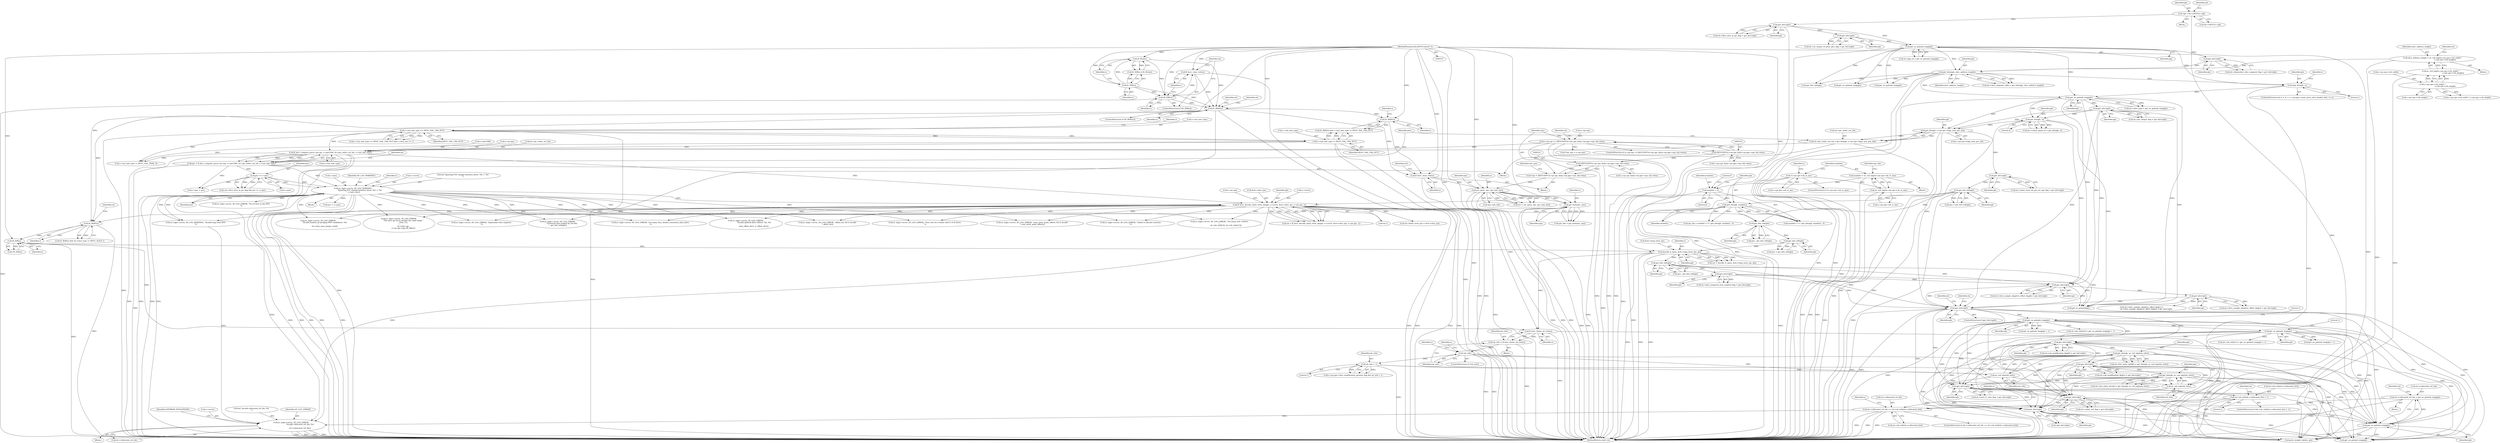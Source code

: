 digraph "0_FFmpeg_54655623a82632e7624714d7b2a3e039dc5faa7e_0@pointer" {
"1001423" [label="(Call,sh->collocated_ref_idx >= sh->nb_refs[sh->collocated_list])"];
"1001416" [label="(Call,sh->collocated_ref_idx = get_ue_golomb_long(gb))"];
"1001420" [label="(Call,get_ue_golomb_long(gb))"];
"1001176" [label="(Call,get_ue_golomb_long(gb))"];
"1001160" [label="(Call,get_ue_golomb_long(gb))"];
"1001150" [label="(Call,get_bits1(gb))"];
"1000699" [label="(Call,get_bits(gb, 2))"];
"1000617" [label="(Call,get_ue_golomb_long(gb))"];
"1000610" [label="(Call,skip_bits(gb, 1))"];
"1000511" [label="(Call,get_bitsz(gb, slice_address_length))"];
"1000487" [label="(Call,get_bits1(gb))"];
"1000201" [label="(Call,get_ue_golomb_long(gb))"];
"1000132" [label="(Call,get_bits1(gb))"];
"1000111" [label="(Call,*gb = &s->HEVClc->gb)"];
"1000195" [label="(Call,get_bits1(gb))"];
"1000489" [label="(Call,slice_address_length = av_ceil_log2(s->ps.sps->ctb_width *\n                                            s->ps.sps->ctb_height))"];
"1000491" [label="(Call,av_ceil_log2(s->ps.sps->ctb_width *\n                                            s->ps.sps->ctb_height))"];
"1000492" [label="(Call,s->ps.sps->ctb_width *\n                                            s->ps.sps->ctb_height)"];
"1000685" [label="(Call,get_bits1(gb))"];
"1001065" [label="(Call,get_bits1(gb))"];
"1001042" [label="(Call,get_bits1(gb))"];
"1000932" [label="(Call,get_bits_left(gb))"];
"1000898" [label="(Call,decode_lt_rps(s, &sh->long_term_rps, gb))"];
"1000704" [label="(Call,IS_IDR(s))"];
"1000652" [label="(Call,IS_IRAP(s))"];
"1000189" [label="(Call,IS_IRAP(s))"];
"1000181" [label="(Call,ff_hevc_clear_refs(s))"];
"1000179" [label="(Call,IS_IDR(s))"];
"1000156" [label="(Call,IS_BLA(s))"];
"1000154" [label="(Call,IS_IDR(s))"];
"1000108" [label="(MethodParameterIn,HEVCContext *s)"];
"1000431" [label="(Call,get_format(s, sps))"];
"1000417" [label="(Call,set_sps(s, sps, sps->pix_fmt))"];
"1000413" [label="(Call,ff_hevc_clear_refs(s))"];
"1000360" [label="(Call,IS_IRAP(s))"];
"1000328" [label="(Call,*sps = (HEVCSPS*)s->ps.sps_list[s->ps.pps->sps_id]->data)"];
"1000330" [label="(Call,(HEVCSPS*)s->ps.sps_list[s->ps.pps->sps_id]->data)"];
"1000309" [label="(Call,(HEVCSPS*)s->ps.sps_list[s->ps.pps->sps_id]->data)"];
"1000894" [label="(Call,get_bits_left(gb))"];
"1000890" [label="(Call,get_bits_left(gb))"];
"1000866" [label="(Call,get_bits(gb, numbits))"];
"1000789" [label="(Call,get_bits_left(gb))"];
"1000785" [label="(Call,get_bits1(gb))"];
"1000713" [label="(Call,get_bits(gb, s->ps.sps->log2_max_poc_lsb))"];
"1000863" [label="(Call,numbits > 0)"];
"1000850" [label="(Call,numbits = av_ceil_log2(s->ps.sps->nb_st_rps))"];
"1000852" [label="(Call,av_ceil_log2(s->ps.sps->nb_st_rps))"];
"1000833" [label="(Call,!s->ps.sps->nb_st_rps)"];
"1000799" [label="(Call,ff_hevc_decode_short_term_rps(gb, s->avctx, &sh->slice_rps, s->ps.sps, 1))"];
"1000751" [label="(Call,av_log(s->avctx, AV_LOG_WARNING,\n                       \"Ignoring POC change between slices: %d -> %d\n\", s->poc, poc))"];
"1000745" [label="(Call,poc != s->poc)"];
"1000722" [label="(Call,poc = ff_hevc_compute_poc(s->ps.sps, s->pocTid0, sh->pic_order_cnt_lsb, s->nal_unit_type))"];
"1000724" [label="(Call,ff_hevc_compute_poc(s->ps.sps, s->pocTid0, sh->pic_order_cnt_lsb, s->nal_unit_type))"];
"1000303" [label="(Call,s->ps.sps != (HEVCSPS*)s->ps.sps_list[s->ps.pps->sps_id]->data)"];
"1000709" [label="(Call,sh->pic_order_cnt_lsb = get_bits(gb, s->ps.sps->log2_max_poc_lsb))"];
"1000287" [label="(Call,s->nal_unit_type == HEVC_NAL_CRA_NUT)"];
"1000362" [label="(Call,s->nal_unit_type != HEVC_NAL_CRA_NUT)"];
"1000946" [label="(Call,get_bits1(gb))"];
"1001341" [label="(Call,get_bits(gb, av_ceil_log2(nb_refs)))"];
"1001310" [label="(Call,get_bits1(gb))"];
"1001293" [label="(Call,get_bits(gb, av_ceil_log2(nb_refs)))"];
"1001263" [label="(Call,get_bits1(gb))"];
"1001295" [label="(Call,av_ceil_log2(nb_refs))"];
"1001253" [label="(Call,nb_refs > 1)"];
"1001233" [label="(Call,!nb_refs)"];
"1001228" [label="(Call,nb_refs = ff_hevc_frame_nb_refs(s))"];
"1001230" [label="(Call,ff_hevc_frame_nb_refs(s))"];
"1001343" [label="(Call,av_ceil_log2(nb_refs))"];
"1001403" [label="(Call,get_bits1(gb))"];
"1001355" [label="(Call,get_bits1(gb))"];
"1001369" [label="(Call,get_bits1(gb))"];
"1001406" [label="(Call,sh->nb_refs[sh->collocated_list] > 1)"];
"1001435" [label="(Call,av_log(s->avctx, AV_LOG_ERROR,\n                               \"Invalid collocated_ref_idx: %d.\n\",\n                               sh->collocated_ref_idx))"];
"1001808" [label="(Call,get_ue_golomb_long(gb))"];
"1000904" [label="(Identifier,gb)"];
"1000704" [label="(Call,IS_IDR(s))"];
"1000487" [label="(Call,get_bits1(gb))"];
"1000799" [label="(Call,ff_hevc_decode_short_term_rps(gb, s->avctx, &sh->slice_rps, s->ps.sps, 1))"];
"1001294" [label="(Identifier,gb)"];
"1000705" [label="(Identifier,s)"];
"1001264" [label="(Identifier,gb)"];
"1000202" [label="(Identifier,gb)"];
"1001232" [label="(ControlStructure,if (!nb_refs))"];
"1000609" [label="(Identifier,i)"];
"1001423" [label="(Call,sh->collocated_ref_idx >= sh->nb_refs[sh->collocated_list])"];
"1001523" [label="(Call,get_se_golomb(gb))"];
"1000756" [label="(Literal,\"Ignoring POC change between slices: %d -> %d\n\")"];
"1000891" [label="(Identifier,gb)"];
"1001434" [label="(Block,)"];
"1000418" [label="(Identifier,s)"];
"1000132" [label="(Call,get_bits1(gb))"];
"1000201" [label="(Call,get_ue_golomb_long(gb))"];
"1001178" [label="(Literal,1)"];
"1000611" [label="(Identifier,gb)"];
"1000431" [label="(Call,get_format(s, sps))"];
"1000895" [label="(Identifier,gb)"];
"1000155" [label="(Identifier,s)"];
"1001231" [label="(Identifier,s)"];
"1001452" [label="(Identifier,s)"];
"1001310" [label="(Call,get_bits1(gb))"];
"1000757" [label="(Call,s->poc)"];
"1001435" [label="(Call,av_log(s->avctx, AV_LOG_ERROR,\n                               \"Invalid collocated_ref_idx: %d.\n\",\n                               sh->collocated_ref_idx))"];
"1001257" [label="(Call,sh->rpl_modification_flag[0] = get_bits1(gb))"];
"1001402" [label="(Call,!get_bits1(gb))"];
"1000797" [label="(Call,ret = ff_hevc_decode_short_term_rps(gb, s->avctx, &sh->slice_rps, s->ps.sps, 1))"];
"1000302" [label="(ControlStructure,if (s->ps.sps != (HEVCSPS*)s->ps.sps_list[s->ps.pps->sps_id]->data))"];
"1000128" [label="(Call,sh->first_slice_in_pic_flag = get_bits1(gb))"];
"1000755" [label="(Identifier,AV_LOG_WARNING)"];
"1000612" [label="(Literal,1)"];
"1000898" [label="(Call,decode_lt_rps(s, &sh->long_term_rps, gb))"];
"1000786" [label="(Identifier,gb)"];
"1000776" [label="(Call,s->poc = poc)"];
"1000743" [label="(Identifier,sh)"];
"1001420" [label="(Call,get_ue_golomb_long(gb))"];
"1000700" [label="(Identifier,gb)"];
"1000332" [label="(Call,s->ps.sps_list[s->ps.pps->sps_id]->data)"];
"1000723" [label="(Identifier,poc)"];
"1001440" [label="(Literal,\"Invalid collocated_ref_idx: %d.\n\")"];
"1002030" [label="(Call,get_ue_golomb_long(gb))"];
"1000656" [label="(Identifier,sh)"];
"1000493" [label="(Call,s->ps.sps->ctb_width)"];
"1001036" [label="(Call,sh->slice_sample_adaptive_offset_flag[0] = get_bits1(gb))"];
"1000483" [label="(Call,sh->dependent_slice_segment_flag = get_bits1(gb))"];
"1000652" [label="(Call,IS_IRAP(s))"];
"1000361" [label="(Identifier,s)"];
"1000112" [label="(Identifier,gb)"];
"1001161" [label="(Identifier,gb)"];
"1000489" [label="(Call,slice_address_length = av_ceil_log2(s->ps.sps->ctb_width *\n                                            s->ps.sps->ctb_height))"];
"1000787" [label="(Call,pos = get_bits_left(gb))"];
"1000179" [label="(Call,IS_IDR(s))"];
"1000195" [label="(Call,get_bits1(gb))"];
"1001415" [label="(Block,)"];
"1001115" [label="(Block,)"];
"1000154" [label="(Call,IS_IDR(s))"];
"1001439" [label="(Identifier,AV_LOG_ERROR)"];
"1001445" [label="(Identifier,AVERROR_INVALIDDATA)"];
"1001253" [label="(Call,nb_refs > 1)"];
"1000193" [label="(Identifier,sh)"];
"1000491" [label="(Call,av_ceil_log2(s->ps.sps->ctb_width *\n                                            s->ps.sps->ctb_height))"];
"1000500" [label="(Call,s->ps.sps->ctb_height)"];
"1000725" [label="(Call,s->ps.sps)"];
"1000291" [label="(Identifier,HEVC_NAL_CRA_NUT)"];
"1001478" [label="(Call,pred_weight_table(s, gb))"];
"1001249" [label="(Identifier,s)"];
"1000781" [label="(Call,sh->short_term_ref_pic_set_sps_flag = get_bits1(gb))"];
"1000790" [label="(Identifier,gb)"];
"1000801" [label="(Call,s->avctx)"];
"1001149" [label="(ControlStructure,if (get_bits1(gb)))"];
"1000311" [label="(Call,s->ps.sps_list[s->ps.pps->sps_id]->data)"];
"1000699" [label="(Call,get_bits(gb, 2))"];
"1000760" [label="(Identifier,poc)"];
"1001066" [label="(Identifier,gb)"];
"1000713" [label="(Call,get_bits(gb, s->ps.sps->log2_max_poc_lsb))"];
"1000851" [label="(Identifier,numbits)"];
"1001441" [label="(Call,sh->collocated_ref_idx)"];
"1001238" [label="(Identifier,s)"];
"1000294" [label="(Identifier,s)"];
"1000864" [label="(Identifier,numbits)"];
"1001369" [label="(Call,get_bits1(gb))"];
"1000432" [label="(Identifier,s)"];
"1000681" [label="(Call,sh->pic_output_flag = get_bits1(gb))"];
"1000813" [label="(Literal,1)"];
"1001424" [label="(Call,sh->collocated_ref_idx)"];
"1001176" [label="(Call,get_ue_golomb_long(gb))"];
"1001858" [label="(Call,av_log(s->avctx, AV_LOG_ERROR, \"offset_len %d is invalid\n\", offset_len))"];
"1001233" [label="(Call,!nb_refs)"];
"1001162" [label="(Literal,1)"];
"1001236" [label="(Call,av_log(s->avctx, AV_LOG_ERROR, \"Zero refs for a frame with P or B slices.\n\"))"];
"1000288" [label="(Call,s->nal_unit_type)"];
"1000366" [label="(Identifier,HEVC_NAL_CRA_NUT)"];
"1001295" [label="(Call,av_ceil_log2(nb_refs))"];
"1001255" [label="(Literal,1)"];
"1000867" [label="(Identifier,gb)"];
"1002033" [label="(Call,av_log(s->avctx, AV_LOG_ERROR, \"too many slice_header_extension_data_bytes\n\"))"];
"1000947" [label="(Identifier,gb)"];
"1000709" [label="(Call,sh->pic_order_cnt_lsb = get_bits(gb, s->ps.sps->log2_max_poc_lsb))"];
"1000842" [label="(Call,av_log(s->avctx, AV_LOG_ERROR, \"No ref lists in the SPS.\n\"))"];
"1000287" [label="(Call,s->nal_unit_type == HEVC_NAL_CRA_NUT)"];
"1001508" [label="(Call,av_log(s->avctx, AV_LOG_ERROR,\n                       \"Invalid number of merging MVP candidates: %d.\n\",\n                       sh->max_num_merge_cand))"];
"1000808" [label="(Call,s->ps.sps)"];
"1000703" [label="(Call,!IS_IDR(s))"];
"1000869" [label="(Literal,0)"];
"1000133" [label="(Identifier,gb)"];
"1000861" [label="(Identifier,rps_idx)"];
"1001296" [label="(Identifier,nb_refs)"];
"1000507" [label="(Call,sh->slice_segment_addr = get_bitsz(gb, slice_address_length))"];
"1000109" [label="(Block,)"];
"1000416" [label="(Identifier,ret)"];
"1000868" [label="(Identifier,numbits)"];
"1001647" [label="(Call,av_log(s->avctx, AV_LOG_ERROR,\n                            \"Invalid deblock filter offsets: %d, %d\n\",\n                            beta_offset_div2, tc_offset_div2))"];
"1000715" [label="(Call,s->ps.sps->log2_max_poc_lsb)"];
"1001816" [label="(Call,av_log(s->avctx, AV_LOG_ERROR, \"num_entry_point_offsets %d is invalid\n\", num_entry_point_offsets))"];
"1001933" [label="(Call,av_log(s->avctx, AV_LOG_ERROR, \"Failed to allocate memory\n\"))"];
"1000513" [label="(Identifier,slice_address_length)"];
"1001333" [label="(Call,sh->list_entry_lx[1][i] = get_bits(gb, av_ceil_log2(nb_refs)))"];
"1001344" [label="(Identifier,nb_refs)"];
"1002212" [label="(MethodReturn,static int)"];
"1001175" [label="(Call,get_ue_golomb_long(gb) + 1)"];
"1000850" [label="(Call,numbits = av_ceil_log2(s->ps.sps->nb_st_rps))"];
"1000714" [label="(Identifier,gb)"];
"1000197" [label="(Call,sh->pps_id = get_ue_golomb_long(gb))"];
"1000121" [label="(Identifier,sh)"];
"1000465" [label="(Identifier,sh)"];
"1000942" [label="(Call,sh->slice_temporal_mvp_enabled_flag = get_bits1(gb))"];
"1000108" [label="(MethodParameterIn,HEVCContext *s)"];
"1000890" [label="(Call,get_bits_left(gb))"];
"1001254" [label="(Identifier,nb_refs)"];
"1000686" [label="(Identifier,gb)"];
"1000894" [label="(Call,get_bits_left(gb))"];
"1001405" [label="(ControlStructure,if (sh->nb_refs[sh->collocated_list] > 1))"];
"1001229" [label="(Identifier,nb_refs)"];
"1000899" [label="(Identifier,s)"];
"1001065" [label="(Call,get_bits1(gb))"];
"1000834" [label="(Call,s->ps.sps->nb_st_rps)"];
"1000865" [label="(Literal,0)"];
"1000111" [label="(Call,*gb = &s->HEVClc->gb)"];
"1000512" [label="(Identifier,gb)"];
"1000113" [label="(Call,&s->HEVClc->gb)"];
"1000473" [label="(Block,)"];
"1001427" [label="(Call,sh->nb_refs[sh->collocated_list])"];
"1001042" [label="(Call,get_bits1(gb))"];
"1001196" [label="(Call,av_log(s->avctx, AV_LOG_ERROR, \"Too many refs: %d/%d.\n\",\n                       sh->nb_refs[L0], sh->nb_refs[L1]))"];
"1001421" [label="(Identifier,gb)"];
"1000946" [label="(Call,get_bits1(gb))"];
"1000519" [label="(Call,s->ps.sps->ctb_width * s->ps.sps->ctb_height)"];
"1001403" [label="(Call,get_bits1(gb))"];
"1000286" [label="(Call,s->nal_unit_type == HEVC_NAL_CRA_NUT && s->last_eos == 1)"];
"1000701" [label="(Literal,2)"];
"1000860" [label="(Call,rps_idx = numbits > 0 ? get_bits(gb, numbits) : 0)"];
"1001343" [label="(Call,av_ceil_log2(nb_refs))"];
"1000751" [label="(Call,av_log(s->avctx, AV_LOG_WARNING,\n                       \"Ignoring POC change between slices: %d -> %d\n\", s->poc, poc))"];
"1000419" [label="(Identifier,sps)"];
"1001293" [label="(Call,get_bits(gb, av_ceil_log2(nb_refs)))"];
"1001493" [label="(Call,get_ue_golomb_long(gb))"];
"1001184" [label="(Identifier,sh)"];
"1000328" [label="(Call,*sps = (HEVCSPS*)s->ps.sps_list[s->ps.pps->sps_id]->data)"];
"1000156" [label="(Call,IS_BLA(s))"];
"1000363" [label="(Call,s->nal_unit_type)"];
"1000420" [label="(Call,sps->pix_fmt)"];
"1001418" [label="(Identifier,sh)"];
"1000618" [label="(Identifier,gb)"];
"1000326" [label="(Block,)"];
"1001059" [label="(Call,sh->slice_sample_adaptive_offset_flag[2] = get_bits1(gb))"];
"1001245" [label="(Call,s->ps.pps->lists_modification_present_flag && nb_refs > 1)"];
"1001156" [label="(Identifier,sh)"];
"1001370" [label="(Identifier,gb)"];
"1000852" [label="(Call,av_ceil_log2(s->ps.sps->nb_st_rps))"];
"1000189" [label="(Call,IS_IRAP(s))"];
"1000888" [label="(Call,pos - get_bits_left(gb))"];
"1000303" [label="(Call,s->ps.sps != (HEVCSPS*)s->ps.sps_list[s->ps.pps->sps_id]->data)"];
"1000804" [label="(Call,&sh->slice_rps)"];
"1001150" [label="(Call,get_bits1(gb))"];
"1000414" [label="(Identifier,s)"];
"1000710" [label="(Call,sh->pic_order_cnt_lsb)"];
"1001230" [label="(Call,ff_hevc_frame_nb_refs(s))"];
"1001304" [label="(Call,sh->rpl_modification_flag[1] = get_bits1(gb))"];
"1000617" [label="(Call,get_ue_golomb_long(gb))"];
"1000595" [label="(ControlStructure,for (i = 0; i < s->ps.pps->num_extra_slice_header_bits; i++))"];
"1000930" [label="(Call,pos - get_bits_left(gb))"];
"1000832" [label="(ControlStructure,if (!s->ps.sps->nb_st_rps))"];
"1000736" [label="(Call,s->nal_unit_type)"];
"1000746" [label="(Identifier,poc)"];
"1000853" [label="(Call,s->ps.sps->nb_st_rps)"];
"1000750" [label="(Block,)"];
"1000740" [label="(Call,!sh->first_slice_in_pic_flag && poc != s->poc)"];
"1000191" [label="(Call,sh->no_output_of_prior_pics_flag = get_bits1(gb))"];
"1000417" [label="(Call,set_sps(s, sps, sps->pix_fmt))"];
"1000820" [label="(Call,sh->short_term_rps = &sh->slice_rps)"];
"1000190" [label="(Identifier,s)"];
"1001437" [label="(Identifier,s)"];
"1000492" [label="(Call,s->ps.sps->ctb_width *\n                                            s->ps.sps->ctb_height)"];
"1000348" [label="(Call,*last_sps = s->ps.sps)"];
"1001355" [label="(Call,get_bits1(gb))"];
"1000610" [label="(Call,skip_bits(gb, 1))"];
"1000833" [label="(Call,!s->ps.sps->nb_st_rps)"];
"1000765" [label="(Identifier,s)"];
"1001414" [label="(Literal,1)"];
"1000733" [label="(Call,sh->pic_order_cnt_lsb)"];
"1000360" [label="(Call,IS_IRAP(s))"];
"1001365" [label="(Call,sh->cabac_init_flag = get_bits1(gb))"];
"1001404" [label="(Identifier,gb)"];
"1000651" [label="(Call,IS_IRAP(s) && sh->slice_type != HEVC_SLICE_I)"];
"1000153" [label="(Call,IS_IDR(s) || IS_BLA(s))"];
"1000862" [label="(Call,numbits > 0 ? get_bits(gb, numbits) : 0)"];
"1002140" [label="(Call,get_bits_left(gb))"];
"1000745" [label="(Call,poc != s->poc)"];
"1000362" [label="(Call,s->nal_unit_type != HEVC_NAL_CRA_NUT)"];
"1001407" [label="(Call,sh->nb_refs[sh->collocated_list])"];
"1001341" [label="(Call,get_bits(gb, av_ceil_log2(nb_refs)))"];
"1000199" [label="(Identifier,sh)"];
"1001228" [label="(Call,nb_refs = ff_hevc_frame_nb_refs(s))"];
"1001043" [label="(Identifier,gb)"];
"1001351" [label="(Call,sh->mvd_l1_zero_flag = get_bits1(gb))"];
"1000866" [label="(Call,get_bits(gb, numbits))"];
"1000685" [label="(Call,get_bits1(gb))"];
"1000359" [label="(Call,IS_IRAP(s) && s->nal_unit_type != HEVC_NAL_CRA_NUT)"];
"1000933" [label="(Identifier,gb)"];
"1000724" [label="(Call,ff_hevc_compute_poc(s->ps.sps, s->pocTid0, sh->pic_order_cnt_lsb, s->nal_unit_type))"];
"1000789" [label="(Call,get_bits_left(gb))"];
"1001169" [label="(Call,sh->nb_refs[L1] = get_ue_golomb_long(gb) + 1)"];
"1000863" [label="(Call,numbits > 0)"];
"1000509" [label="(Identifier,sh)"];
"1000349" [label="(Identifier,last_sps)"];
"1000695" [label="(Call,sh->colour_plane_id = get_bits(gb, 2))"];
"1000613" [label="(Call,sh->slice_type = get_ue_golomb_long(gb))"];
"1000910" [label="(Call,av_log(s->avctx, AV_LOG_WARNING, \"Invalid long term RPS.\n\"))"];
"1000800" [label="(Identifier,gb)"];
"1000829" [label="(Block,)"];
"1000706" [label="(Block,)"];
"1001159" [label="(Call,get_ue_golomb_long(gb) + 1)"];
"1000488" [label="(Identifier,gb)"];
"1001406" [label="(Call,sh->nb_refs[sh->collocated_list] > 1)"];
"1000511" [label="(Call,get_bitsz(gb, slice_address_length))"];
"1000730" [label="(Call,s->pocTid0)"];
"1000364" [label="(Identifier,s)"];
"1000157" [label="(Identifier,s)"];
"1001425" [label="(Identifier,sh)"];
"1001153" [label="(Call,sh->nb_refs[L0] = get_ue_golomb_long(gb) + 1)"];
"1001422" [label="(ControlStructure,if (sh->collocated_ref_idx >= sh->nb_refs[sh->collocated_list]))"];
"1000180" [label="(Identifier,s)"];
"1000653" [label="(Identifier,s)"];
"1000980" [label="(Call,s->nal_unit_type != HEVC_NAL_TRAIL_N)"];
"1000413" [label="(Call,ff_hevc_clear_refs(s))"];
"1001311" [label="(Identifier,gb)"];
"1000785" [label="(Call,get_bits1(gb))"];
"1000747" [label="(Call,s->poc)"];
"1002090" [label="(Call,av_log(s->avctx, AV_LOG_ERROR,\n               \"The slice_qp %d is outside the valid range \"\n               \"[%d, 51].\n\",\n               sh->slice_qp,\n               -s->ps.sps->qp_bd_offset))"];
"1000185" [label="(Identifier,sh)"];
"1000433" [label="(Identifier,sps)"];
"1001053" [label="(Call,sh->slice_sample_adaptive_offset_flag[1] =\n                sh->slice_sample_adaptive_offset_flag[2] = get_bits1(gb))"];
"1000771" [label="(Call,poc = s->poc)"];
"1001160" [label="(Call,get_ue_golomb_long(gb))"];
"1000181" [label="(Call,ff_hevc_clear_refs(s))"];
"1000429" [label="(Call,pix_fmt = get_format(s, sps))"];
"1000844" [label="(Identifier,s)"];
"1001417" [label="(Call,sh->collocated_ref_idx)"];
"1001151" [label="(Identifier,gb)"];
"1000900" [label="(Call,&sh->long_term_rps)"];
"1000722" [label="(Call,poc = ff_hevc_compute_poc(s->ps.sps, s->pocTid0, sh->pic_order_cnt_lsb, s->nal_unit_type))"];
"1000490" [label="(Identifier,slice_address_length)"];
"1001342" [label="(Identifier,gb)"];
"1000415" [label="(Call,ret = set_sps(s, sps, sps->pix_fmt))"];
"1000188" [label="(ControlStructure,if (IS_IRAP(s)))"];
"1000196" [label="(Identifier,gb)"];
"1000892" [label="(Call,pos = get_bits_left(gb))"];
"1000932" [label="(Call,get_bits_left(gb))"];
"1000304" [label="(Call,s->ps.sps)"];
"1000329" [label="(Identifier,sps)"];
"1000330" [label="(Call,(HEVCSPS*)s->ps.sps_list[s->ps.pps->sps_id]->data)"];
"1000178" [label="(ControlStructure,if (IS_IDR(s)))"];
"1001263" [label="(Call,get_bits1(gb))"];
"1001356" [label="(Identifier,gb)"];
"1000896" [label="(Call,ret = decode_lt_rps(s, &sh->long_term_rps, gb))"];
"1000182" [label="(Identifier,s)"];
"1002130" [label="(Call,av_log(s->avctx, AV_LOG_ERROR, \"Impossible slice segment.\n\"))"];
"1001436" [label="(Call,s->avctx)"];
"1001177" [label="(Identifier,gb)"];
"1002144" [label="(Call,av_log(s->avctx, AV_LOG_ERROR,\n               \"Overread slice header by %d bits\n\", -get_bits_left(gb)))"];
"1001234" [label="(Identifier,nb_refs)"];
"1001416" [label="(Call,sh->collocated_ref_idx = get_ue_golomb_long(gb))"];
"1000752" [label="(Call,s->avctx)"];
"1001285" [label="(Call,sh->list_entry_lx[0][i] = get_bits(gb, av_ceil_log2(nb_refs)))"];
"1000309" [label="(Call,(HEVCSPS*)s->ps.sps_list[s->ps.pps->sps_id]->data)"];
"1001423" -> "1001422"  [label="AST: "];
"1001423" -> "1001427"  [label="CFG: "];
"1001424" -> "1001423"  [label="AST: "];
"1001427" -> "1001423"  [label="AST: "];
"1001437" -> "1001423"  [label="CFG: "];
"1001452" -> "1001423"  [label="CFG: "];
"1001423" -> "1002212"  [label="DDG: "];
"1001423" -> "1002212"  [label="DDG: "];
"1001423" -> "1002212"  [label="DDG: "];
"1001416" -> "1001423"  [label="DDG: "];
"1001406" -> "1001423"  [label="DDG: "];
"1001423" -> "1001435"  [label="DDG: "];
"1001416" -> "1001415"  [label="AST: "];
"1001416" -> "1001420"  [label="CFG: "];
"1001417" -> "1001416"  [label="AST: "];
"1001420" -> "1001416"  [label="AST: "];
"1001425" -> "1001416"  [label="CFG: "];
"1001416" -> "1002212"  [label="DDG: "];
"1001420" -> "1001416"  [label="DDG: "];
"1001420" -> "1001421"  [label="CFG: "];
"1001421" -> "1001420"  [label="AST: "];
"1001420" -> "1002212"  [label="DDG: "];
"1001176" -> "1001420"  [label="DDG: "];
"1001341" -> "1001420"  [label="DDG: "];
"1001150" -> "1001420"  [label="DDG: "];
"1001403" -> "1001420"  [label="DDG: "];
"1001310" -> "1001420"  [label="DDG: "];
"1001355" -> "1001420"  [label="DDG: "];
"1001160" -> "1001420"  [label="DDG: "];
"1001293" -> "1001420"  [label="DDG: "];
"1001263" -> "1001420"  [label="DDG: "];
"1001369" -> "1001420"  [label="DDG: "];
"1001420" -> "1001478"  [label="DDG: "];
"1001420" -> "1001493"  [label="DDG: "];
"1001176" -> "1001175"  [label="AST: "];
"1001176" -> "1001177"  [label="CFG: "];
"1001177" -> "1001176"  [label="AST: "];
"1001178" -> "1001176"  [label="CFG: "];
"1001176" -> "1002212"  [label="DDG: "];
"1001176" -> "1001169"  [label="DDG: "];
"1001176" -> "1001175"  [label="DDG: "];
"1001160" -> "1001176"  [label="DDG: "];
"1001176" -> "1001263"  [label="DDG: "];
"1001176" -> "1001355"  [label="DDG: "];
"1001176" -> "1001369"  [label="DDG: "];
"1001176" -> "1001403"  [label="DDG: "];
"1001176" -> "1001478"  [label="DDG: "];
"1001176" -> "1001493"  [label="DDG: "];
"1001160" -> "1001159"  [label="AST: "];
"1001160" -> "1001161"  [label="CFG: "];
"1001161" -> "1001160"  [label="AST: "];
"1001162" -> "1001160"  [label="CFG: "];
"1001160" -> "1002212"  [label="DDG: "];
"1001160" -> "1001153"  [label="DDG: "];
"1001160" -> "1001159"  [label="DDG: "];
"1001150" -> "1001160"  [label="DDG: "];
"1001160" -> "1001263"  [label="DDG: "];
"1001160" -> "1001355"  [label="DDG: "];
"1001160" -> "1001369"  [label="DDG: "];
"1001160" -> "1001403"  [label="DDG: "];
"1001160" -> "1001478"  [label="DDG: "];
"1001160" -> "1001493"  [label="DDG: "];
"1001150" -> "1001149"  [label="AST: "];
"1001150" -> "1001151"  [label="CFG: "];
"1001151" -> "1001150"  [label="AST: "];
"1001156" -> "1001150"  [label="CFG: "];
"1001184" -> "1001150"  [label="CFG: "];
"1001150" -> "1002212"  [label="DDG: "];
"1001150" -> "1002212"  [label="DDG: "];
"1000699" -> "1001150"  [label="DDG: "];
"1001065" -> "1001150"  [label="DDG: "];
"1000617" -> "1001150"  [label="DDG: "];
"1001042" -> "1001150"  [label="DDG: "];
"1000932" -> "1001150"  [label="DDG: "];
"1000946" -> "1001150"  [label="DDG: "];
"1000685" -> "1001150"  [label="DDG: "];
"1001150" -> "1001263"  [label="DDG: "];
"1001150" -> "1001355"  [label="DDG: "];
"1001150" -> "1001369"  [label="DDG: "];
"1001150" -> "1001403"  [label="DDG: "];
"1001150" -> "1001478"  [label="DDG: "];
"1001150" -> "1001493"  [label="DDG: "];
"1000699" -> "1000695"  [label="AST: "];
"1000699" -> "1000701"  [label="CFG: "];
"1000700" -> "1000699"  [label="AST: "];
"1000701" -> "1000699"  [label="AST: "];
"1000695" -> "1000699"  [label="CFG: "];
"1000699" -> "1000695"  [label="DDG: "];
"1000699" -> "1000695"  [label="DDG: "];
"1000617" -> "1000699"  [label="DDG: "];
"1000685" -> "1000699"  [label="DDG: "];
"1000699" -> "1000713"  [label="DDG: "];
"1000699" -> "1001042"  [label="DDG: "];
"1000699" -> "1001523"  [label="DDG: "];
"1000617" -> "1000613"  [label="AST: "];
"1000617" -> "1000618"  [label="CFG: "];
"1000618" -> "1000617"  [label="AST: "];
"1000613" -> "1000617"  [label="CFG: "];
"1000617" -> "1002212"  [label="DDG: "];
"1000617" -> "1000613"  [label="DDG: "];
"1000610" -> "1000617"  [label="DDG: "];
"1000511" -> "1000617"  [label="DDG: "];
"1000201" -> "1000617"  [label="DDG: "];
"1000617" -> "1000685"  [label="DDG: "];
"1000617" -> "1000713"  [label="DDG: "];
"1000617" -> "1001042"  [label="DDG: "];
"1000617" -> "1001523"  [label="DDG: "];
"1000610" -> "1000595"  [label="AST: "];
"1000610" -> "1000612"  [label="CFG: "];
"1000611" -> "1000610"  [label="AST: "];
"1000612" -> "1000610"  [label="AST: "];
"1000609" -> "1000610"  [label="CFG: "];
"1000610" -> "1002212"  [label="DDG: "];
"1000511" -> "1000610"  [label="DDG: "];
"1000201" -> "1000610"  [label="DDG: "];
"1000511" -> "1000507"  [label="AST: "];
"1000511" -> "1000513"  [label="CFG: "];
"1000512" -> "1000511"  [label="AST: "];
"1000513" -> "1000511"  [label="AST: "];
"1000507" -> "1000511"  [label="CFG: "];
"1000511" -> "1002212"  [label="DDG: "];
"1000511" -> "1002212"  [label="DDG: "];
"1000511" -> "1000507"  [label="DDG: "];
"1000511" -> "1000507"  [label="DDG: "];
"1000487" -> "1000511"  [label="DDG: "];
"1000201" -> "1000511"  [label="DDG: "];
"1000489" -> "1000511"  [label="DDG: "];
"1000511" -> "1001808"  [label="DDG: "];
"1000511" -> "1002030"  [label="DDG: "];
"1000511" -> "1002140"  [label="DDG: "];
"1000487" -> "1000483"  [label="AST: "];
"1000487" -> "1000488"  [label="CFG: "];
"1000488" -> "1000487"  [label="AST: "];
"1000483" -> "1000487"  [label="CFG: "];
"1000487" -> "1000483"  [label="DDG: "];
"1000201" -> "1000487"  [label="DDG: "];
"1000201" -> "1000197"  [label="AST: "];
"1000201" -> "1000202"  [label="CFG: "];
"1000202" -> "1000201"  [label="AST: "];
"1000197" -> "1000201"  [label="CFG: "];
"1000201" -> "1002212"  [label="DDG: "];
"1000201" -> "1000197"  [label="DDG: "];
"1000132" -> "1000201"  [label="DDG: "];
"1000195" -> "1000201"  [label="DDG: "];
"1000201" -> "1001808"  [label="DDG: "];
"1000201" -> "1002030"  [label="DDG: "];
"1000201" -> "1002140"  [label="DDG: "];
"1000132" -> "1000128"  [label="AST: "];
"1000132" -> "1000133"  [label="CFG: "];
"1000133" -> "1000132"  [label="AST: "];
"1000128" -> "1000132"  [label="CFG: "];
"1000132" -> "1002212"  [label="DDG: "];
"1000132" -> "1000128"  [label="DDG: "];
"1000111" -> "1000132"  [label="DDG: "];
"1000132" -> "1000195"  [label="DDG: "];
"1000111" -> "1000109"  [label="AST: "];
"1000111" -> "1000113"  [label="CFG: "];
"1000112" -> "1000111"  [label="AST: "];
"1000113" -> "1000111"  [label="AST: "];
"1000121" -> "1000111"  [label="CFG: "];
"1000111" -> "1002212"  [label="DDG: "];
"1000195" -> "1000191"  [label="AST: "];
"1000195" -> "1000196"  [label="CFG: "];
"1000196" -> "1000195"  [label="AST: "];
"1000191" -> "1000195"  [label="CFG: "];
"1000195" -> "1000191"  [label="DDG: "];
"1000489" -> "1000473"  [label="AST: "];
"1000489" -> "1000491"  [label="CFG: "];
"1000490" -> "1000489"  [label="AST: "];
"1000491" -> "1000489"  [label="AST: "];
"1000509" -> "1000489"  [label="CFG: "];
"1000489" -> "1002212"  [label="DDG: "];
"1000491" -> "1000489"  [label="DDG: "];
"1000491" -> "1000492"  [label="CFG: "];
"1000492" -> "1000491"  [label="AST: "];
"1000491" -> "1002212"  [label="DDG: "];
"1000492" -> "1000491"  [label="DDG: "];
"1000492" -> "1000491"  [label="DDG: "];
"1000492" -> "1000500"  [label="CFG: "];
"1000493" -> "1000492"  [label="AST: "];
"1000500" -> "1000492"  [label="AST: "];
"1000492" -> "1000519"  [label="DDG: "];
"1000492" -> "1000519"  [label="DDG: "];
"1000685" -> "1000681"  [label="AST: "];
"1000685" -> "1000686"  [label="CFG: "];
"1000686" -> "1000685"  [label="AST: "];
"1000681" -> "1000685"  [label="CFG: "];
"1000685" -> "1000681"  [label="DDG: "];
"1000685" -> "1000713"  [label="DDG: "];
"1000685" -> "1001042"  [label="DDG: "];
"1000685" -> "1001523"  [label="DDG: "];
"1001065" -> "1001059"  [label="AST: "];
"1001065" -> "1001066"  [label="CFG: "];
"1001066" -> "1001065"  [label="AST: "];
"1001059" -> "1001065"  [label="CFG: "];
"1001065" -> "1001053"  [label="DDG: "];
"1001065" -> "1001059"  [label="DDG: "];
"1001042" -> "1001065"  [label="DDG: "];
"1001065" -> "1001523"  [label="DDG: "];
"1001042" -> "1001036"  [label="AST: "];
"1001042" -> "1001043"  [label="CFG: "];
"1001043" -> "1001042"  [label="AST: "];
"1001036" -> "1001042"  [label="CFG: "];
"1001042" -> "1001036"  [label="DDG: "];
"1000932" -> "1001042"  [label="DDG: "];
"1000946" -> "1001042"  [label="DDG: "];
"1001042" -> "1001523"  [label="DDG: "];
"1000932" -> "1000930"  [label="AST: "];
"1000932" -> "1000933"  [label="CFG: "];
"1000933" -> "1000932"  [label="AST: "];
"1000930" -> "1000932"  [label="CFG: "];
"1000932" -> "1000930"  [label="DDG: "];
"1000898" -> "1000932"  [label="DDG: "];
"1000932" -> "1000946"  [label="DDG: "];
"1000932" -> "1001523"  [label="DDG: "];
"1000898" -> "1000896"  [label="AST: "];
"1000898" -> "1000904"  [label="CFG: "];
"1000899" -> "1000898"  [label="AST: "];
"1000900" -> "1000898"  [label="AST: "];
"1000904" -> "1000898"  [label="AST: "];
"1000896" -> "1000898"  [label="CFG: "];
"1000898" -> "1002212"  [label="DDG: "];
"1000898" -> "1002212"  [label="DDG: "];
"1000898" -> "1002212"  [label="DDG: "];
"1000898" -> "1000896"  [label="DDG: "];
"1000898" -> "1000896"  [label="DDG: "];
"1000898" -> "1000896"  [label="DDG: "];
"1000704" -> "1000898"  [label="DDG: "];
"1000108" -> "1000898"  [label="DDG: "];
"1000894" -> "1000898"  [label="DDG: "];
"1000898" -> "1001230"  [label="DDG: "];
"1000704" -> "1000703"  [label="AST: "];
"1000704" -> "1000705"  [label="CFG: "];
"1000705" -> "1000704"  [label="AST: "];
"1000703" -> "1000704"  [label="CFG: "];
"1000704" -> "1002212"  [label="DDG: "];
"1000704" -> "1000703"  [label="DDG: "];
"1000652" -> "1000704"  [label="DDG: "];
"1000108" -> "1000704"  [label="DDG: "];
"1000704" -> "1001230"  [label="DDG: "];
"1000652" -> "1000651"  [label="AST: "];
"1000652" -> "1000653"  [label="CFG: "];
"1000653" -> "1000652"  [label="AST: "];
"1000656" -> "1000652"  [label="CFG: "];
"1000651" -> "1000652"  [label="CFG: "];
"1000652" -> "1002212"  [label="DDG: "];
"1000652" -> "1000651"  [label="DDG: "];
"1000189" -> "1000652"  [label="DDG: "];
"1000431" -> "1000652"  [label="DDG: "];
"1000108" -> "1000652"  [label="DDG: "];
"1000189" -> "1000188"  [label="AST: "];
"1000189" -> "1000190"  [label="CFG: "];
"1000190" -> "1000189"  [label="AST: "];
"1000193" -> "1000189"  [label="CFG: "];
"1000199" -> "1000189"  [label="CFG: "];
"1000189" -> "1002212"  [label="DDG: "];
"1000189" -> "1002212"  [label="DDG: "];
"1000181" -> "1000189"  [label="DDG: "];
"1000156" -> "1000189"  [label="DDG: "];
"1000154" -> "1000189"  [label="DDG: "];
"1000179" -> "1000189"  [label="DDG: "];
"1000108" -> "1000189"  [label="DDG: "];
"1000189" -> "1000360"  [label="DDG: "];
"1000189" -> "1000413"  [label="DDG: "];
"1000181" -> "1000178"  [label="AST: "];
"1000181" -> "1000182"  [label="CFG: "];
"1000182" -> "1000181"  [label="AST: "];
"1000185" -> "1000181"  [label="CFG: "];
"1000181" -> "1002212"  [label="DDG: "];
"1000179" -> "1000181"  [label="DDG: "];
"1000108" -> "1000181"  [label="DDG: "];
"1000179" -> "1000178"  [label="AST: "];
"1000179" -> "1000180"  [label="CFG: "];
"1000180" -> "1000179"  [label="AST: "];
"1000182" -> "1000179"  [label="CFG: "];
"1000185" -> "1000179"  [label="CFG: "];
"1000179" -> "1002212"  [label="DDG: "];
"1000156" -> "1000179"  [label="DDG: "];
"1000154" -> "1000179"  [label="DDG: "];
"1000108" -> "1000179"  [label="DDG: "];
"1000156" -> "1000153"  [label="AST: "];
"1000156" -> "1000157"  [label="CFG: "];
"1000157" -> "1000156"  [label="AST: "];
"1000153" -> "1000156"  [label="CFG: "];
"1000156" -> "1000153"  [label="DDG: "];
"1000154" -> "1000156"  [label="DDG: "];
"1000108" -> "1000156"  [label="DDG: "];
"1000154" -> "1000153"  [label="AST: "];
"1000154" -> "1000155"  [label="CFG: "];
"1000155" -> "1000154"  [label="AST: "];
"1000157" -> "1000154"  [label="CFG: "];
"1000153" -> "1000154"  [label="CFG: "];
"1000154" -> "1000153"  [label="DDG: "];
"1000108" -> "1000154"  [label="DDG: "];
"1000108" -> "1000107"  [label="AST: "];
"1000108" -> "1002212"  [label="DDG: "];
"1000108" -> "1000360"  [label="DDG: "];
"1000108" -> "1000413"  [label="DDG: "];
"1000108" -> "1000417"  [label="DDG: "];
"1000108" -> "1000431"  [label="DDG: "];
"1000108" -> "1001230"  [label="DDG: "];
"1000108" -> "1001478"  [label="DDG: "];
"1000431" -> "1000429"  [label="AST: "];
"1000431" -> "1000433"  [label="CFG: "];
"1000432" -> "1000431"  [label="AST: "];
"1000433" -> "1000431"  [label="AST: "];
"1000429" -> "1000431"  [label="CFG: "];
"1000431" -> "1002212"  [label="DDG: "];
"1000431" -> "1002212"  [label="DDG: "];
"1000431" -> "1000429"  [label="DDG: "];
"1000431" -> "1000429"  [label="DDG: "];
"1000417" -> "1000431"  [label="DDG: "];
"1000417" -> "1000431"  [label="DDG: "];
"1000417" -> "1000415"  [label="AST: "];
"1000417" -> "1000420"  [label="CFG: "];
"1000418" -> "1000417"  [label="AST: "];
"1000419" -> "1000417"  [label="AST: "];
"1000420" -> "1000417"  [label="AST: "];
"1000415" -> "1000417"  [label="CFG: "];
"1000417" -> "1002212"  [label="DDG: "];
"1000417" -> "1002212"  [label="DDG: "];
"1000417" -> "1002212"  [label="DDG: "];
"1000417" -> "1000415"  [label="DDG: "];
"1000417" -> "1000415"  [label="DDG: "];
"1000417" -> "1000415"  [label="DDG: "];
"1000413" -> "1000417"  [label="DDG: "];
"1000328" -> "1000417"  [label="DDG: "];
"1000413" -> "1000326"  [label="AST: "];
"1000413" -> "1000414"  [label="CFG: "];
"1000414" -> "1000413"  [label="AST: "];
"1000416" -> "1000413"  [label="CFG: "];
"1000413" -> "1002212"  [label="DDG: "];
"1000360" -> "1000413"  [label="DDG: "];
"1000360" -> "1000359"  [label="AST: "];
"1000360" -> "1000361"  [label="CFG: "];
"1000361" -> "1000360"  [label="AST: "];
"1000364" -> "1000360"  [label="CFG: "];
"1000359" -> "1000360"  [label="CFG: "];
"1000360" -> "1000359"  [label="DDG: "];
"1000328" -> "1000326"  [label="AST: "];
"1000328" -> "1000330"  [label="CFG: "];
"1000329" -> "1000328"  [label="AST: "];
"1000330" -> "1000328"  [label="AST: "];
"1000349" -> "1000328"  [label="CFG: "];
"1000328" -> "1002212"  [label="DDG: "];
"1000330" -> "1000328"  [label="DDG: "];
"1000330" -> "1000332"  [label="CFG: "];
"1000331" -> "1000330"  [label="AST: "];
"1000332" -> "1000330"  [label="AST: "];
"1000330" -> "1002212"  [label="DDG: "];
"1000309" -> "1000330"  [label="DDG: "];
"1000309" -> "1000303"  [label="AST: "];
"1000309" -> "1000311"  [label="CFG: "];
"1000310" -> "1000309"  [label="AST: "];
"1000311" -> "1000309"  [label="AST: "];
"1000303" -> "1000309"  [label="CFG: "];
"1000309" -> "1002212"  [label="DDG: "];
"1000309" -> "1000303"  [label="DDG: "];
"1000894" -> "1000892"  [label="AST: "];
"1000894" -> "1000895"  [label="CFG: "];
"1000895" -> "1000894"  [label="AST: "];
"1000892" -> "1000894"  [label="CFG: "];
"1000894" -> "1000892"  [label="DDG: "];
"1000890" -> "1000894"  [label="DDG: "];
"1000890" -> "1000888"  [label="AST: "];
"1000890" -> "1000891"  [label="CFG: "];
"1000891" -> "1000890"  [label="AST: "];
"1000888" -> "1000890"  [label="CFG: "];
"1000890" -> "1000888"  [label="DDG: "];
"1000866" -> "1000890"  [label="DDG: "];
"1000789" -> "1000890"  [label="DDG: "];
"1000799" -> "1000890"  [label="DDG: "];
"1000866" -> "1000862"  [label="AST: "];
"1000866" -> "1000868"  [label="CFG: "];
"1000867" -> "1000866"  [label="AST: "];
"1000868" -> "1000866"  [label="AST: "];
"1000862" -> "1000866"  [label="CFG: "];
"1000866" -> "1002212"  [label="DDG: "];
"1000866" -> "1000860"  [label="DDG: "];
"1000866" -> "1000860"  [label="DDG: "];
"1000866" -> "1000862"  [label="DDG: "];
"1000866" -> "1000862"  [label="DDG: "];
"1000789" -> "1000866"  [label="DDG: "];
"1000863" -> "1000866"  [label="DDG: "];
"1000789" -> "1000787"  [label="AST: "];
"1000789" -> "1000790"  [label="CFG: "];
"1000790" -> "1000789"  [label="AST: "];
"1000787" -> "1000789"  [label="CFG: "];
"1000789" -> "1002212"  [label="DDG: "];
"1000789" -> "1000787"  [label="DDG: "];
"1000785" -> "1000789"  [label="DDG: "];
"1000789" -> "1000799"  [label="DDG: "];
"1000785" -> "1000781"  [label="AST: "];
"1000785" -> "1000786"  [label="CFG: "];
"1000786" -> "1000785"  [label="AST: "];
"1000781" -> "1000785"  [label="CFG: "];
"1000785" -> "1000781"  [label="DDG: "];
"1000713" -> "1000785"  [label="DDG: "];
"1000713" -> "1000709"  [label="AST: "];
"1000713" -> "1000715"  [label="CFG: "];
"1000714" -> "1000713"  [label="AST: "];
"1000715" -> "1000713"  [label="AST: "];
"1000709" -> "1000713"  [label="CFG: "];
"1000713" -> "1002212"  [label="DDG: "];
"1000713" -> "1002212"  [label="DDG: "];
"1000713" -> "1000709"  [label="DDG: "];
"1000713" -> "1000709"  [label="DDG: "];
"1000863" -> "1000862"  [label="AST: "];
"1000863" -> "1000865"  [label="CFG: "];
"1000864" -> "1000863"  [label="AST: "];
"1000865" -> "1000863"  [label="AST: "];
"1000867" -> "1000863"  [label="CFG: "];
"1000869" -> "1000863"  [label="CFG: "];
"1000863" -> "1002212"  [label="DDG: "];
"1000850" -> "1000863"  [label="DDG: "];
"1000850" -> "1000829"  [label="AST: "];
"1000850" -> "1000852"  [label="CFG: "];
"1000851" -> "1000850"  [label="AST: "];
"1000852" -> "1000850"  [label="AST: "];
"1000861" -> "1000850"  [label="CFG: "];
"1000850" -> "1002212"  [label="DDG: "];
"1000852" -> "1000850"  [label="DDG: "];
"1000852" -> "1000853"  [label="CFG: "];
"1000853" -> "1000852"  [label="AST: "];
"1000852" -> "1002212"  [label="DDG: "];
"1000833" -> "1000852"  [label="DDG: "];
"1000833" -> "1000832"  [label="AST: "];
"1000833" -> "1000834"  [label="CFG: "];
"1000834" -> "1000833"  [label="AST: "];
"1000844" -> "1000833"  [label="CFG: "];
"1000851" -> "1000833"  [label="CFG: "];
"1000833" -> "1002212"  [label="DDG: "];
"1000833" -> "1002212"  [label="DDG: "];
"1000799" -> "1000797"  [label="AST: "];
"1000799" -> "1000813"  [label="CFG: "];
"1000800" -> "1000799"  [label="AST: "];
"1000801" -> "1000799"  [label="AST: "];
"1000804" -> "1000799"  [label="AST: "];
"1000808" -> "1000799"  [label="AST: "];
"1000813" -> "1000799"  [label="AST: "];
"1000797" -> "1000799"  [label="CFG: "];
"1000799" -> "1002212"  [label="DDG: "];
"1000799" -> "1002212"  [label="DDG: "];
"1000799" -> "1002212"  [label="DDG: "];
"1000799" -> "1002212"  [label="DDG: "];
"1000799" -> "1000797"  [label="DDG: "];
"1000799" -> "1000797"  [label="DDG: "];
"1000799" -> "1000797"  [label="DDG: "];
"1000799" -> "1000797"  [label="DDG: "];
"1000799" -> "1000797"  [label="DDG: "];
"1000751" -> "1000799"  [label="DDG: "];
"1000724" -> "1000799"  [label="DDG: "];
"1000799" -> "1000820"  [label="DDG: "];
"1000799" -> "1000910"  [label="DDG: "];
"1000799" -> "1001196"  [label="DDG: "];
"1000799" -> "1001236"  [label="DDG: "];
"1000799" -> "1001435"  [label="DDG: "];
"1000799" -> "1001508"  [label="DDG: "];
"1000799" -> "1001647"  [label="DDG: "];
"1000799" -> "1001816"  [label="DDG: "];
"1000799" -> "1001858"  [label="DDG: "];
"1000799" -> "1001933"  [label="DDG: "];
"1000799" -> "1002033"  [label="DDG: "];
"1000799" -> "1002090"  [label="DDG: "];
"1000799" -> "1002130"  [label="DDG: "];
"1000799" -> "1002144"  [label="DDG: "];
"1000751" -> "1000750"  [label="AST: "];
"1000751" -> "1000760"  [label="CFG: "];
"1000752" -> "1000751"  [label="AST: "];
"1000755" -> "1000751"  [label="AST: "];
"1000756" -> "1000751"  [label="AST: "];
"1000757" -> "1000751"  [label="AST: "];
"1000760" -> "1000751"  [label="AST: "];
"1000765" -> "1000751"  [label="CFG: "];
"1000751" -> "1002212"  [label="DDG: "];
"1000751" -> "1002212"  [label="DDG: "];
"1000751" -> "1002212"  [label="DDG: "];
"1000751" -> "1002212"  [label="DDG: "];
"1000751" -> "1002212"  [label="DDG: "];
"1000745" -> "1000751"  [label="DDG: "];
"1000745" -> "1000751"  [label="DDG: "];
"1000722" -> "1000751"  [label="DDG: "];
"1000751" -> "1000771"  [label="DDG: "];
"1000751" -> "1000842"  [label="DDG: "];
"1000751" -> "1000910"  [label="DDG: "];
"1000751" -> "1000910"  [label="DDG: "];
"1000751" -> "1001196"  [label="DDG: "];
"1000751" -> "1001236"  [label="DDG: "];
"1000751" -> "1001435"  [label="DDG: "];
"1000751" -> "1001508"  [label="DDG: "];
"1000751" -> "1001647"  [label="DDG: "];
"1000751" -> "1001816"  [label="DDG: "];
"1000751" -> "1001858"  [label="DDG: "];
"1000751" -> "1001933"  [label="DDG: "];
"1000751" -> "1002033"  [label="DDG: "];
"1000751" -> "1002090"  [label="DDG: "];
"1000751" -> "1002130"  [label="DDG: "];
"1000751" -> "1002144"  [label="DDG: "];
"1000745" -> "1000740"  [label="AST: "];
"1000745" -> "1000747"  [label="CFG: "];
"1000746" -> "1000745"  [label="AST: "];
"1000747" -> "1000745"  [label="AST: "];
"1000740" -> "1000745"  [label="CFG: "];
"1000745" -> "1000740"  [label="DDG: "];
"1000745" -> "1000740"  [label="DDG: "];
"1000722" -> "1000745"  [label="DDG: "];
"1000745" -> "1000776"  [label="DDG: "];
"1000722" -> "1000706"  [label="AST: "];
"1000722" -> "1000724"  [label="CFG: "];
"1000723" -> "1000722"  [label="AST: "];
"1000724" -> "1000722"  [label="AST: "];
"1000743" -> "1000722"  [label="CFG: "];
"1000722" -> "1002212"  [label="DDG: "];
"1000724" -> "1000722"  [label="DDG: "];
"1000724" -> "1000722"  [label="DDG: "];
"1000724" -> "1000722"  [label="DDG: "];
"1000724" -> "1000722"  [label="DDG: "];
"1000722" -> "1000776"  [label="DDG: "];
"1000724" -> "1000736"  [label="CFG: "];
"1000725" -> "1000724"  [label="AST: "];
"1000730" -> "1000724"  [label="AST: "];
"1000733" -> "1000724"  [label="AST: "];
"1000736" -> "1000724"  [label="AST: "];
"1000724" -> "1002212"  [label="DDG: "];
"1000724" -> "1002212"  [label="DDG: "];
"1000724" -> "1002212"  [label="DDG: "];
"1000724" -> "1002212"  [label="DDG: "];
"1000303" -> "1000724"  [label="DDG: "];
"1000709" -> "1000724"  [label="DDG: "];
"1000287" -> "1000724"  [label="DDG: "];
"1000362" -> "1000724"  [label="DDG: "];
"1000724" -> "1000980"  [label="DDG: "];
"1000303" -> "1000302"  [label="AST: "];
"1000304" -> "1000303"  [label="AST: "];
"1000329" -> "1000303"  [label="CFG: "];
"1000465" -> "1000303"  [label="CFG: "];
"1000303" -> "1002212"  [label="DDG: "];
"1000303" -> "1002212"  [label="DDG: "];
"1000303" -> "1002212"  [label="DDG: "];
"1000303" -> "1000348"  [label="DDG: "];
"1000709" -> "1000706"  [label="AST: "];
"1000710" -> "1000709"  [label="AST: "];
"1000723" -> "1000709"  [label="CFG: "];
"1000709" -> "1002212"  [label="DDG: "];
"1000287" -> "1000286"  [label="AST: "];
"1000287" -> "1000291"  [label="CFG: "];
"1000288" -> "1000287"  [label="AST: "];
"1000291" -> "1000287"  [label="AST: "];
"1000294" -> "1000287"  [label="CFG: "];
"1000286" -> "1000287"  [label="CFG: "];
"1000287" -> "1002212"  [label="DDG: "];
"1000287" -> "1002212"  [label="DDG: "];
"1000287" -> "1000286"  [label="DDG: "];
"1000287" -> "1000286"  [label="DDG: "];
"1000287" -> "1000362"  [label="DDG: "];
"1000287" -> "1000362"  [label="DDG: "];
"1000287" -> "1000980"  [label="DDG: "];
"1000362" -> "1000359"  [label="AST: "];
"1000362" -> "1000366"  [label="CFG: "];
"1000363" -> "1000362"  [label="AST: "];
"1000366" -> "1000362"  [label="AST: "];
"1000359" -> "1000362"  [label="CFG: "];
"1000362" -> "1002212"  [label="DDG: "];
"1000362" -> "1002212"  [label="DDG: "];
"1000362" -> "1000359"  [label="DDG: "];
"1000362" -> "1000359"  [label="DDG: "];
"1000362" -> "1000980"  [label="DDG: "];
"1000946" -> "1000942"  [label="AST: "];
"1000946" -> "1000947"  [label="CFG: "];
"1000947" -> "1000946"  [label="AST: "];
"1000942" -> "1000946"  [label="CFG: "];
"1000946" -> "1000942"  [label="DDG: "];
"1000946" -> "1001523"  [label="DDG: "];
"1001341" -> "1001333"  [label="AST: "];
"1001341" -> "1001343"  [label="CFG: "];
"1001342" -> "1001341"  [label="AST: "];
"1001343" -> "1001341"  [label="AST: "];
"1001333" -> "1001341"  [label="CFG: "];
"1001341" -> "1002212"  [label="DDG: "];
"1001341" -> "1001333"  [label="DDG: "];
"1001341" -> "1001333"  [label="DDG: "];
"1001310" -> "1001341"  [label="DDG: "];
"1001343" -> "1001341"  [label="DDG: "];
"1001341" -> "1001355"  [label="DDG: "];
"1001341" -> "1001369"  [label="DDG: "];
"1001341" -> "1001403"  [label="DDG: "];
"1001341" -> "1001478"  [label="DDG: "];
"1001341" -> "1001493"  [label="DDG: "];
"1001310" -> "1001304"  [label="AST: "];
"1001310" -> "1001311"  [label="CFG: "];
"1001311" -> "1001310"  [label="AST: "];
"1001304" -> "1001310"  [label="CFG: "];
"1001310" -> "1001304"  [label="DDG: "];
"1001293" -> "1001310"  [label="DDG: "];
"1001263" -> "1001310"  [label="DDG: "];
"1001310" -> "1001355"  [label="DDG: "];
"1001310" -> "1001369"  [label="DDG: "];
"1001310" -> "1001403"  [label="DDG: "];
"1001310" -> "1001478"  [label="DDG: "];
"1001310" -> "1001493"  [label="DDG: "];
"1001293" -> "1001285"  [label="AST: "];
"1001293" -> "1001295"  [label="CFG: "];
"1001294" -> "1001293"  [label="AST: "];
"1001295" -> "1001293"  [label="AST: "];
"1001285" -> "1001293"  [label="CFG: "];
"1001293" -> "1002212"  [label="DDG: "];
"1001293" -> "1001285"  [label="DDG: "];
"1001293" -> "1001285"  [label="DDG: "];
"1001263" -> "1001293"  [label="DDG: "];
"1001295" -> "1001293"  [label="DDG: "];
"1001293" -> "1001355"  [label="DDG: "];
"1001293" -> "1001369"  [label="DDG: "];
"1001293" -> "1001403"  [label="DDG: "];
"1001293" -> "1001478"  [label="DDG: "];
"1001293" -> "1001493"  [label="DDG: "];
"1001263" -> "1001257"  [label="AST: "];
"1001263" -> "1001264"  [label="CFG: "];
"1001264" -> "1001263"  [label="AST: "];
"1001257" -> "1001263"  [label="CFG: "];
"1001263" -> "1001257"  [label="DDG: "];
"1001263" -> "1001355"  [label="DDG: "];
"1001263" -> "1001369"  [label="DDG: "];
"1001263" -> "1001403"  [label="DDG: "];
"1001263" -> "1001478"  [label="DDG: "];
"1001263" -> "1001493"  [label="DDG: "];
"1001295" -> "1001296"  [label="CFG: "];
"1001296" -> "1001295"  [label="AST: "];
"1001295" -> "1002212"  [label="DDG: "];
"1001253" -> "1001295"  [label="DDG: "];
"1001233" -> "1001295"  [label="DDG: "];
"1001295" -> "1001343"  [label="DDG: "];
"1001253" -> "1001245"  [label="AST: "];
"1001253" -> "1001255"  [label="CFG: "];
"1001254" -> "1001253"  [label="AST: "];
"1001255" -> "1001253"  [label="AST: "];
"1001245" -> "1001253"  [label="CFG: "];
"1001253" -> "1002212"  [label="DDG: "];
"1001253" -> "1001245"  [label="DDG: "];
"1001253" -> "1001245"  [label="DDG: "];
"1001233" -> "1001253"  [label="DDG: "];
"1001253" -> "1001343"  [label="DDG: "];
"1001233" -> "1001232"  [label="AST: "];
"1001233" -> "1001234"  [label="CFG: "];
"1001234" -> "1001233"  [label="AST: "];
"1001238" -> "1001233"  [label="CFG: "];
"1001249" -> "1001233"  [label="CFG: "];
"1001233" -> "1002212"  [label="DDG: "];
"1001233" -> "1002212"  [label="DDG: "];
"1001228" -> "1001233"  [label="DDG: "];
"1001233" -> "1001343"  [label="DDG: "];
"1001228" -> "1001115"  [label="AST: "];
"1001228" -> "1001230"  [label="CFG: "];
"1001229" -> "1001228"  [label="AST: "];
"1001230" -> "1001228"  [label="AST: "];
"1001234" -> "1001228"  [label="CFG: "];
"1001228" -> "1002212"  [label="DDG: "];
"1001230" -> "1001228"  [label="DDG: "];
"1001230" -> "1001231"  [label="CFG: "];
"1001231" -> "1001230"  [label="AST: "];
"1001230" -> "1002212"  [label="DDG: "];
"1001230" -> "1001478"  [label="DDG: "];
"1001343" -> "1001344"  [label="CFG: "];
"1001344" -> "1001343"  [label="AST: "];
"1001343" -> "1002212"  [label="DDG: "];
"1001403" -> "1001402"  [label="AST: "];
"1001403" -> "1001404"  [label="CFG: "];
"1001404" -> "1001403"  [label="AST: "];
"1001402" -> "1001403"  [label="CFG: "];
"1001403" -> "1001402"  [label="DDG: "];
"1001355" -> "1001403"  [label="DDG: "];
"1001369" -> "1001403"  [label="DDG: "];
"1001403" -> "1001478"  [label="DDG: "];
"1001403" -> "1001493"  [label="DDG: "];
"1001355" -> "1001351"  [label="AST: "];
"1001355" -> "1001356"  [label="CFG: "];
"1001356" -> "1001355"  [label="AST: "];
"1001351" -> "1001355"  [label="CFG: "];
"1001355" -> "1001351"  [label="DDG: "];
"1001355" -> "1001369"  [label="DDG: "];
"1001355" -> "1001478"  [label="DDG: "];
"1001355" -> "1001493"  [label="DDG: "];
"1001369" -> "1001365"  [label="AST: "];
"1001369" -> "1001370"  [label="CFG: "];
"1001370" -> "1001369"  [label="AST: "];
"1001365" -> "1001369"  [label="CFG: "];
"1001369" -> "1001365"  [label="DDG: "];
"1001369" -> "1001478"  [label="DDG: "];
"1001369" -> "1001493"  [label="DDG: "];
"1001406" -> "1001405"  [label="AST: "];
"1001406" -> "1001414"  [label="CFG: "];
"1001407" -> "1001406"  [label="AST: "];
"1001414" -> "1001406"  [label="AST: "];
"1001418" -> "1001406"  [label="CFG: "];
"1001452" -> "1001406"  [label="CFG: "];
"1001406" -> "1002212"  [label="DDG: "];
"1001406" -> "1002212"  [label="DDG: "];
"1001435" -> "1001434"  [label="AST: "];
"1001435" -> "1001441"  [label="CFG: "];
"1001436" -> "1001435"  [label="AST: "];
"1001439" -> "1001435"  [label="AST: "];
"1001440" -> "1001435"  [label="AST: "];
"1001441" -> "1001435"  [label="AST: "];
"1001445" -> "1001435"  [label="CFG: "];
"1001435" -> "1002212"  [label="DDG: "];
"1001435" -> "1002212"  [label="DDG: "];
"1001435" -> "1002212"  [label="DDG: "];
"1001435" -> "1002212"  [label="DDG: "];
"1000910" -> "1001435"  [label="DDG: "];
}
